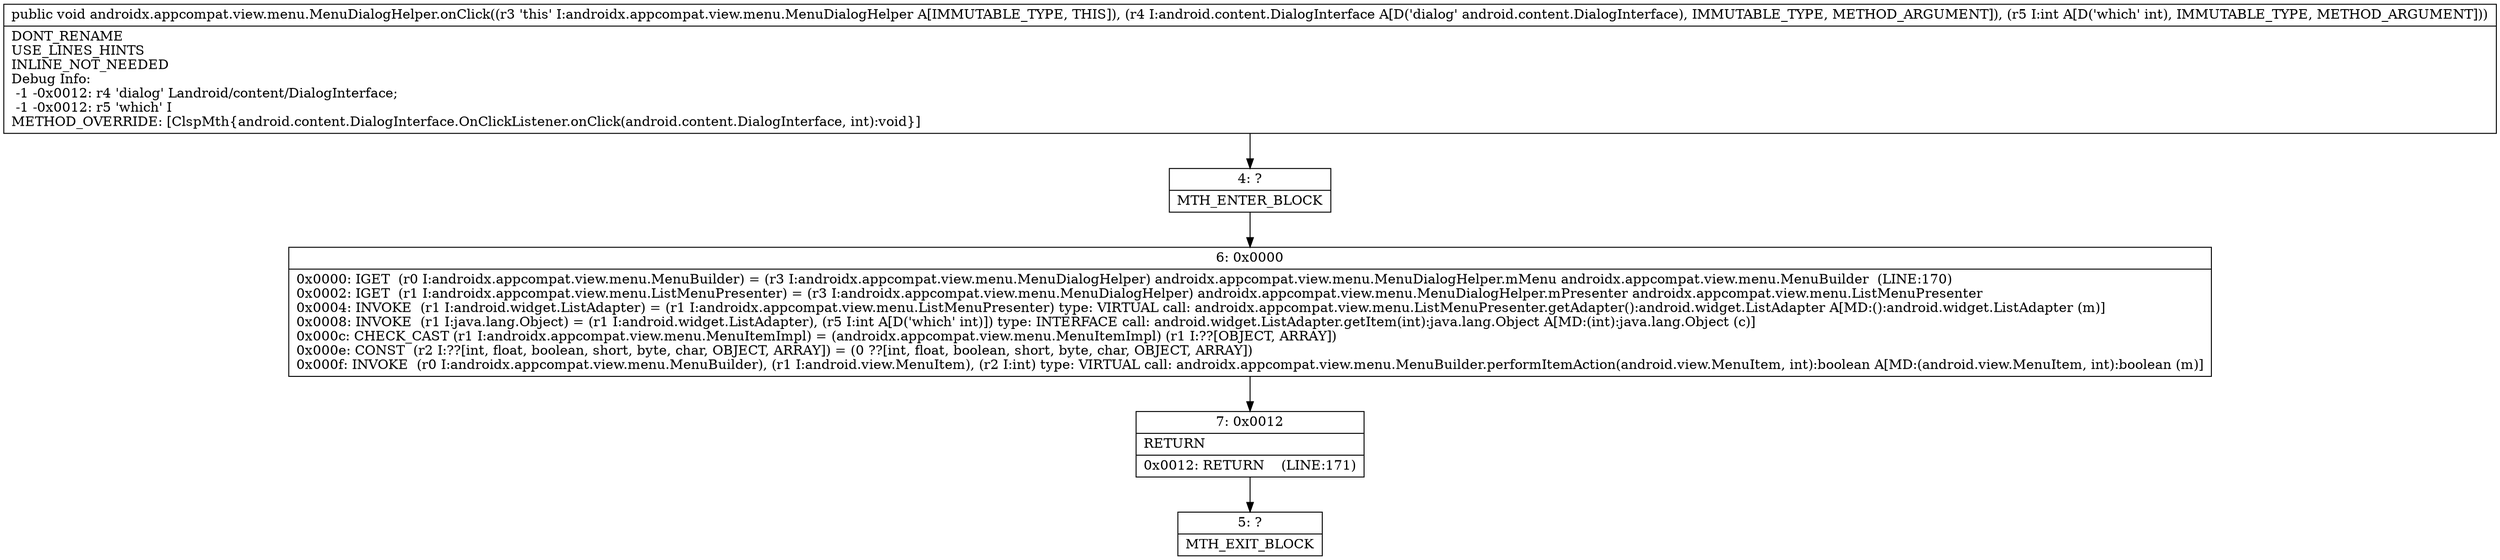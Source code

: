digraph "CFG forandroidx.appcompat.view.menu.MenuDialogHelper.onClick(Landroid\/content\/DialogInterface;I)V" {
Node_4 [shape=record,label="{4\:\ ?|MTH_ENTER_BLOCK\l}"];
Node_6 [shape=record,label="{6\:\ 0x0000|0x0000: IGET  (r0 I:androidx.appcompat.view.menu.MenuBuilder) = (r3 I:androidx.appcompat.view.menu.MenuDialogHelper) androidx.appcompat.view.menu.MenuDialogHelper.mMenu androidx.appcompat.view.menu.MenuBuilder  (LINE:170)\l0x0002: IGET  (r1 I:androidx.appcompat.view.menu.ListMenuPresenter) = (r3 I:androidx.appcompat.view.menu.MenuDialogHelper) androidx.appcompat.view.menu.MenuDialogHelper.mPresenter androidx.appcompat.view.menu.ListMenuPresenter \l0x0004: INVOKE  (r1 I:android.widget.ListAdapter) = (r1 I:androidx.appcompat.view.menu.ListMenuPresenter) type: VIRTUAL call: androidx.appcompat.view.menu.ListMenuPresenter.getAdapter():android.widget.ListAdapter A[MD:():android.widget.ListAdapter (m)]\l0x0008: INVOKE  (r1 I:java.lang.Object) = (r1 I:android.widget.ListAdapter), (r5 I:int A[D('which' int)]) type: INTERFACE call: android.widget.ListAdapter.getItem(int):java.lang.Object A[MD:(int):java.lang.Object (c)]\l0x000c: CHECK_CAST (r1 I:androidx.appcompat.view.menu.MenuItemImpl) = (androidx.appcompat.view.menu.MenuItemImpl) (r1 I:??[OBJECT, ARRAY]) \l0x000e: CONST  (r2 I:??[int, float, boolean, short, byte, char, OBJECT, ARRAY]) = (0 ??[int, float, boolean, short, byte, char, OBJECT, ARRAY]) \l0x000f: INVOKE  (r0 I:androidx.appcompat.view.menu.MenuBuilder), (r1 I:android.view.MenuItem), (r2 I:int) type: VIRTUAL call: androidx.appcompat.view.menu.MenuBuilder.performItemAction(android.view.MenuItem, int):boolean A[MD:(android.view.MenuItem, int):boolean (m)]\l}"];
Node_7 [shape=record,label="{7\:\ 0x0012|RETURN\l|0x0012: RETURN    (LINE:171)\l}"];
Node_5 [shape=record,label="{5\:\ ?|MTH_EXIT_BLOCK\l}"];
MethodNode[shape=record,label="{public void androidx.appcompat.view.menu.MenuDialogHelper.onClick((r3 'this' I:androidx.appcompat.view.menu.MenuDialogHelper A[IMMUTABLE_TYPE, THIS]), (r4 I:android.content.DialogInterface A[D('dialog' android.content.DialogInterface), IMMUTABLE_TYPE, METHOD_ARGUMENT]), (r5 I:int A[D('which' int), IMMUTABLE_TYPE, METHOD_ARGUMENT]))  | DONT_RENAME\lUSE_LINES_HINTS\lINLINE_NOT_NEEDED\lDebug Info:\l  \-1 \-0x0012: r4 'dialog' Landroid\/content\/DialogInterface;\l  \-1 \-0x0012: r5 'which' I\lMETHOD_OVERRIDE: [ClspMth\{android.content.DialogInterface.OnClickListener.onClick(android.content.DialogInterface, int):void\}]\l}"];
MethodNode -> Node_4;Node_4 -> Node_6;
Node_6 -> Node_7;
Node_7 -> Node_5;
}

